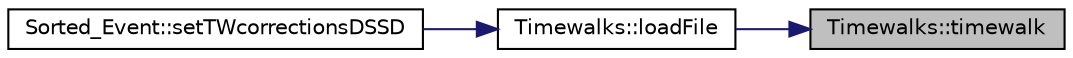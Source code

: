 digraph "Timewalks::timewalk"
{
 // LATEX_PDF_SIZE
  edge [fontname="Helvetica",fontsize="10",labelfontname="Helvetica",labelfontsize="10"];
  node [fontname="Helvetica",fontsize="10",shape=record];
  rankdir="RL";
  Node1 [label="Timewalks::timewalk",height=0.2,width=0.4,color="black", fillcolor="grey75", style="filled", fontcolor="black",tooltip=" "];
  Node1 -> Node2 [dir="back",color="midnightblue",fontsize="10",style="solid",fontname="Helvetica"];
  Node2 [label="Timewalks::loadFile",height=0.2,width=0.4,color="black", fillcolor="white", style="filled",URL="$class_timewalks.html#a4292dfbeb4cff4c470bd04d2206dc28a",tooltip=" "];
  Node2 -> Node3 [dir="back",color="midnightblue",fontsize="10",style="solid",fontname="Helvetica"];
  Node3 [label="Sorted_Event::setTWcorrectionsDSSD",height=0.2,width=0.4,color="black", fillcolor="white", style="filled",URL="$class_sorted___event.html#ae37ee47028e933026de2f3a2906f8564",tooltip=" "];
}
